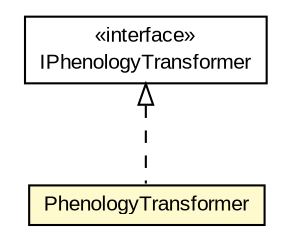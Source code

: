 #!/usr/local/bin/dot
#
# Class diagram 
# Generated by UMLGraph version R5_6-24-gf6e263 (http://www.umlgraph.org/)
#

digraph G {
	edge [fontname="arial",fontsize=10,labelfontname="arial",labelfontsize=10];
	node [fontname="arial",fontsize=10,shape=plaintext];
	nodesep=0.25;
	ranksep=0.5;
	// edu.arizona.biosemantics.semanticmarkup.markupelement.phenology.transform.PhenologyTransformer
	c116405 [label=<<table title="edu.arizona.biosemantics.semanticmarkup.markupelement.phenology.transform.PhenologyTransformer" border="0" cellborder="1" cellspacing="0" cellpadding="2" port="p" bgcolor="lemonChiffon" href="./PhenologyTransformer.html">
		<tr><td><table border="0" cellspacing="0" cellpadding="1">
<tr><td align="center" balign="center"> PhenologyTransformer </td></tr>
		</table></td></tr>
		</table>>, URL="./PhenologyTransformer.html", fontname="arial", fontcolor="black", fontsize=10.0];
	// edu.arizona.biosemantics.semanticmarkup.markupelement.phenology.transform.IPhenologyTransformer
	c116409 [label=<<table title="edu.arizona.biosemantics.semanticmarkup.markupelement.phenology.transform.IPhenologyTransformer" border="0" cellborder="1" cellspacing="0" cellpadding="2" port="p" href="./IPhenologyTransformer.html">
		<tr><td><table border="0" cellspacing="0" cellpadding="1">
<tr><td align="center" balign="center"> &#171;interface&#187; </td></tr>
<tr><td align="center" balign="center"> IPhenologyTransformer </td></tr>
		</table></td></tr>
		</table>>, URL="./IPhenologyTransformer.html", fontname="arial", fontcolor="black", fontsize=10.0];
	//edu.arizona.biosemantics.semanticmarkup.markupelement.phenology.transform.PhenologyTransformer implements edu.arizona.biosemantics.semanticmarkup.markupelement.phenology.transform.IPhenologyTransformer
	c116409:p -> c116405:p [dir=back,arrowtail=empty,style=dashed];
}

